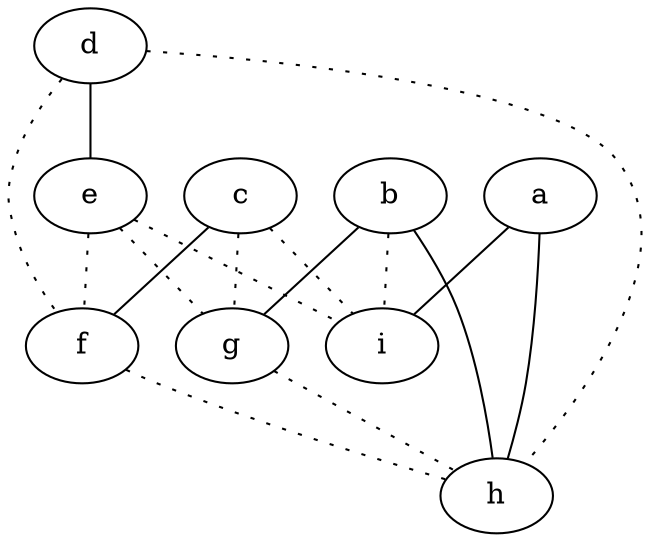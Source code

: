 graph {
a -- h;
a -- i;
b -- g;
b -- h;
b -- i [style=dotted];
c -- f;
c -- g [style=dotted];
c -- i [style=dotted];
d -- e;
d -- f [style=dotted];
d -- h [style=dotted];
e -- f [style=dotted];
e -- g [style=dotted];
e -- i [style=dotted];
f -- h [style=dotted];
g -- h [style=dotted];
}
